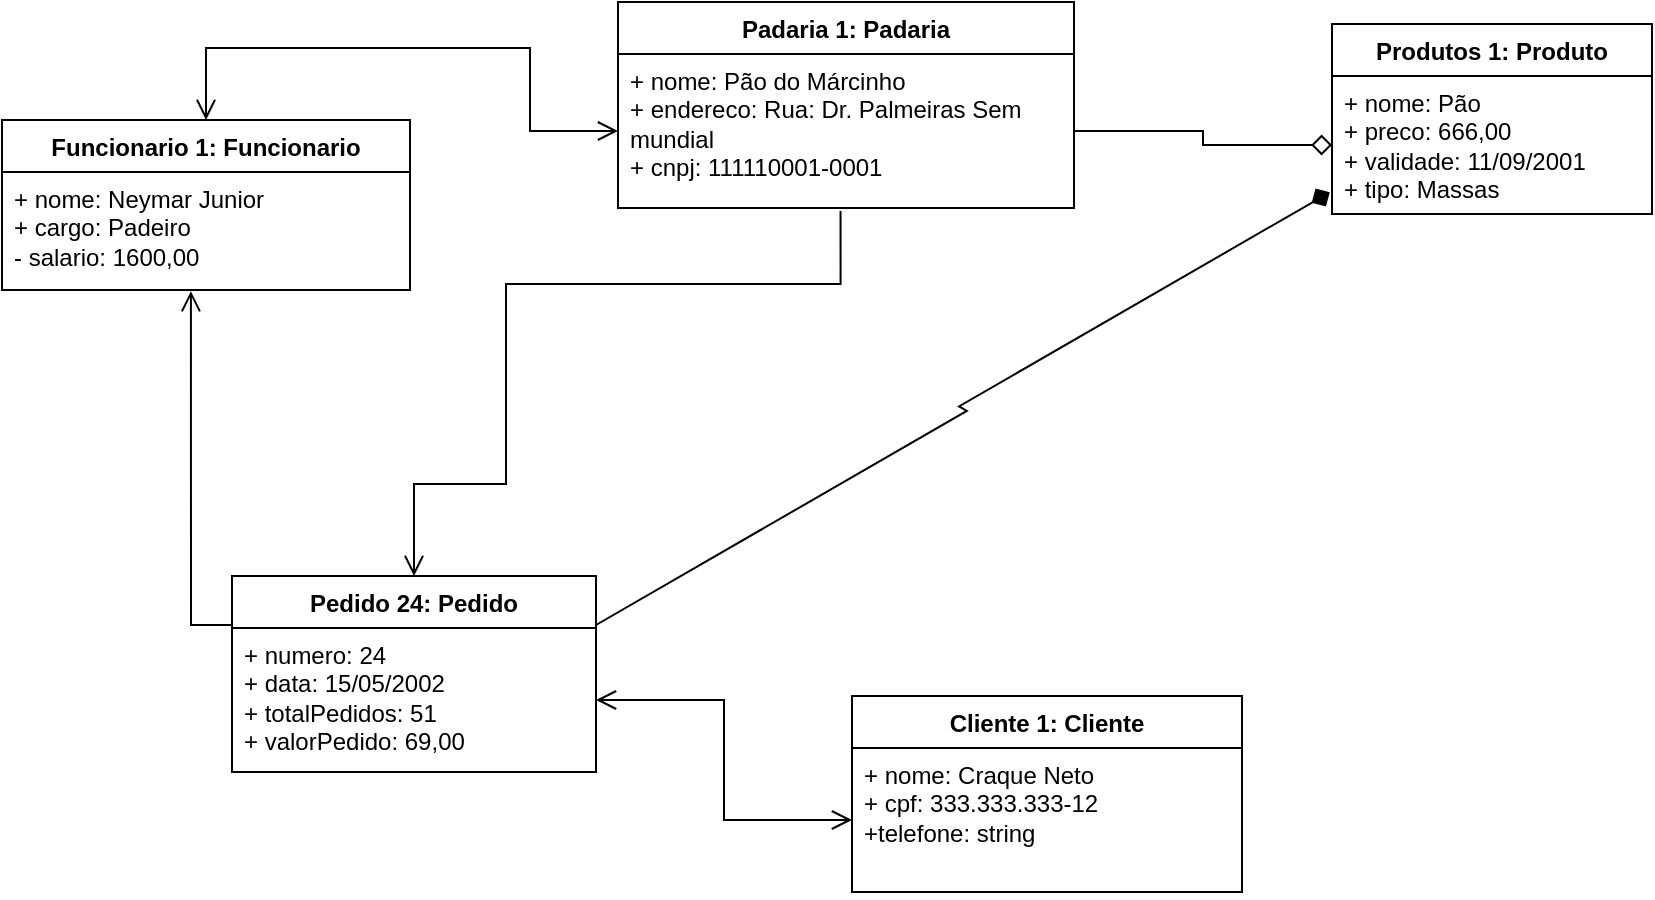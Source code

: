 <mxfile version="26.2.13">
  <diagram name="Página-1" id="KDS0xW0gvQHXMWHqNDxD">
    <mxGraphModel dx="1327" dy="607" grid="0" gridSize="10" guides="1" tooltips="1" connect="1" arrows="1" fold="1" page="0" pageScale="1" pageWidth="827" pageHeight="1169" math="0" shadow="0">
      <root>
        <mxCell id="0" />
        <mxCell id="1" parent="0" />
        <mxCell id="Uwf0c9YL4ycJaXKZoD-7-5" value="Produtos 1: Produto" style="swimlane;fontStyle=1;align=center;verticalAlign=top;childLayout=stackLayout;horizontal=1;startSize=26;horizontalStack=0;resizeParent=1;resizeParentMax=0;resizeLast=0;collapsible=1;marginBottom=0;whiteSpace=wrap;html=1;" vertex="1" parent="1">
          <mxGeometry x="438" y="281" width="160" height="95" as="geometry" />
        </mxCell>
        <mxCell id="Uwf0c9YL4ycJaXKZoD-7-6" value="+ nome: Pão&lt;div&gt;+ preco: 666,00&lt;/div&gt;&lt;div&gt;+ validade: 11/09/2001&lt;/div&gt;&lt;div&gt;+ tipo: Massas&lt;/div&gt;" style="text;strokeColor=none;fillColor=none;align=left;verticalAlign=top;spacingLeft=4;spacingRight=4;overflow=hidden;rotatable=0;points=[[0,0.5],[1,0.5]];portConstraint=eastwest;whiteSpace=wrap;html=1;" vertex="1" parent="Uwf0c9YL4ycJaXKZoD-7-5">
          <mxGeometry y="26" width="160" height="69" as="geometry" />
        </mxCell>
        <mxCell id="Uwf0c9YL4ycJaXKZoD-7-9" value="Padaria 1: Padaria" style="swimlane;fontStyle=1;align=center;verticalAlign=top;childLayout=stackLayout;horizontal=1;startSize=26;horizontalStack=0;resizeParent=1;resizeParentMax=0;resizeLast=0;collapsible=1;marginBottom=0;whiteSpace=wrap;html=1;" vertex="1" parent="1">
          <mxGeometry x="81" y="270" width="228" height="103" as="geometry" />
        </mxCell>
        <mxCell id="Uwf0c9YL4ycJaXKZoD-7-10" value="+ nome: Pão do Márcinho&lt;div&gt;+ endereco: Rua: Dr. Palmeiras Sem mundial&lt;/div&gt;&lt;div&gt;+ cnpj: 111110001-0001&lt;/div&gt;" style="text;strokeColor=none;fillColor=none;align=left;verticalAlign=top;spacingLeft=4;spacingRight=4;overflow=hidden;rotatable=0;points=[[0,0.5],[1,0.5]];portConstraint=eastwest;whiteSpace=wrap;html=1;" vertex="1" parent="Uwf0c9YL4ycJaXKZoD-7-9">
          <mxGeometry y="26" width="228" height="77" as="geometry" />
        </mxCell>
        <mxCell id="Uwf0c9YL4ycJaXKZoD-7-13" value="Funcionario 1: Funcionario" style="swimlane;fontStyle=1;align=center;verticalAlign=top;childLayout=stackLayout;horizontal=1;startSize=26;horizontalStack=0;resizeParent=1;resizeParentMax=0;resizeLast=0;collapsible=1;marginBottom=0;whiteSpace=wrap;html=1;" vertex="1" parent="1">
          <mxGeometry x="-227" y="329" width="204" height="85" as="geometry" />
        </mxCell>
        <mxCell id="Uwf0c9YL4ycJaXKZoD-7-14" value="+ nome: Neymar Junior&lt;div&gt;+ cargo: Padeiro&lt;/div&gt;&lt;div&gt;- salario: 1600,00&lt;/div&gt;" style="text;strokeColor=none;fillColor=none;align=left;verticalAlign=top;spacingLeft=4;spacingRight=4;overflow=hidden;rotatable=0;points=[[0,0.5],[1,0.5]];portConstraint=eastwest;whiteSpace=wrap;html=1;" vertex="1" parent="Uwf0c9YL4ycJaXKZoD-7-13">
          <mxGeometry y="26" width="204" height="59" as="geometry" />
        </mxCell>
        <mxCell id="Uwf0c9YL4ycJaXKZoD-7-17" style="edgeStyle=isometricEdgeStyle;rounded=0;orthogonalLoop=1;jettySize=auto;html=1;exitX=1;exitY=0.25;exitDx=0;exitDy=0;entryX=-0.007;entryY=0.843;entryDx=0;entryDy=0;fontSize=12;startSize=8;endSize=8;endArrow=diamond;endFill=1;entryPerimeter=0;" edge="1" parent="1" source="Uwf0c9YL4ycJaXKZoD-7-18" target="Uwf0c9YL4ycJaXKZoD-7-6">
          <mxGeometry relative="1" as="geometry">
            <Array as="points" />
            <mxPoint x="438" y="409.5" as="targetPoint" />
          </mxGeometry>
        </mxCell>
        <mxCell id="Uwf0c9YL4ycJaXKZoD-7-18" value="Pedido 24: Pedido" style="swimlane;fontStyle=1;align=center;verticalAlign=top;childLayout=stackLayout;horizontal=1;startSize=26;horizontalStack=0;resizeParent=1;resizeParentMax=0;resizeLast=0;collapsible=1;marginBottom=0;whiteSpace=wrap;html=1;" vertex="1" parent="1">
          <mxGeometry x="-112" y="557" width="182" height="98" as="geometry" />
        </mxCell>
        <mxCell id="Uwf0c9YL4ycJaXKZoD-7-19" value="+ numero: 24&lt;div&gt;+ data: 15/05/2002&lt;/div&gt;&lt;div&gt;+ totalPedidos: 51&lt;/div&gt;&lt;div&gt;+ valorPedido: 69,00&lt;/div&gt;" style="text;strokeColor=none;fillColor=none;align=left;verticalAlign=top;spacingLeft=4;spacingRight=4;overflow=hidden;rotatable=0;points=[[0,0.5],[1,0.5]];portConstraint=eastwest;whiteSpace=wrap;html=1;" vertex="1" parent="Uwf0c9YL4ycJaXKZoD-7-18">
          <mxGeometry y="26" width="182" height="72" as="geometry" />
        </mxCell>
        <mxCell id="Uwf0c9YL4ycJaXKZoD-7-22" value="Cliente 1: Cliente" style="swimlane;fontStyle=1;align=center;verticalAlign=top;childLayout=stackLayout;horizontal=1;startSize=26;horizontalStack=0;resizeParent=1;resizeParentMax=0;resizeLast=0;collapsible=1;marginBottom=0;whiteSpace=wrap;html=1;" vertex="1" parent="1">
          <mxGeometry x="198" y="617" width="195" height="98" as="geometry" />
        </mxCell>
        <mxCell id="Uwf0c9YL4ycJaXKZoD-7-23" value="+ nome: Craque Neto&lt;div&gt;+ cpf: 333.333.333-12&lt;/div&gt;&lt;div&gt;+telefone: string&lt;/div&gt;" style="text;strokeColor=none;fillColor=none;align=left;verticalAlign=top;spacingLeft=4;spacingRight=4;overflow=hidden;rotatable=0;points=[[0,0.5],[1,0.5]];portConstraint=eastwest;whiteSpace=wrap;html=1;" vertex="1" parent="Uwf0c9YL4ycJaXKZoD-7-22">
          <mxGeometry y="26" width="195" height="72" as="geometry" />
        </mxCell>
        <mxCell id="Uwf0c9YL4ycJaXKZoD-7-26" style="edgeStyle=orthogonalEdgeStyle;rounded=0;orthogonalLoop=1;jettySize=auto;html=1;exitX=0;exitY=0.5;exitDx=0;exitDy=0;entryX=0.5;entryY=0;entryDx=0;entryDy=0;fontSize=12;startSize=8;endSize=8;endArrow=open;endFill=0;startArrow=open;startFill=0;" edge="1" parent="1" source="Uwf0c9YL4ycJaXKZoD-7-10" target="Uwf0c9YL4ycJaXKZoD-7-13">
          <mxGeometry relative="1" as="geometry">
            <Array as="points">
              <mxPoint x="37" y="335" />
              <mxPoint x="37" y="293" />
              <mxPoint x="-125" y="293" />
            </Array>
          </mxGeometry>
        </mxCell>
        <mxCell id="Uwf0c9YL4ycJaXKZoD-7-27" style="edgeStyle=orthogonalEdgeStyle;rounded=0;orthogonalLoop=1;jettySize=auto;html=1;exitX=1;exitY=0.5;exitDx=0;exitDy=0;entryX=0;entryY=0.5;entryDx=0;entryDy=0;fontSize=12;startSize=8;endSize=8;endArrow=diamond;endFill=0;" edge="1" parent="1" source="Uwf0c9YL4ycJaXKZoD-7-10" target="Uwf0c9YL4ycJaXKZoD-7-6">
          <mxGeometry relative="1" as="geometry" />
        </mxCell>
        <mxCell id="Uwf0c9YL4ycJaXKZoD-7-28" style="rounded=0;orthogonalLoop=1;jettySize=auto;html=1;exitX=1;exitY=0.5;exitDx=0;exitDy=0;entryX=0;entryY=0.5;entryDx=0;entryDy=0;fontSize=12;startSize=8;endSize=8;endArrow=open;endFill=0;edgeStyle=orthogonalEdgeStyle;startArrow=open;startFill=0;" edge="1" parent="1" source="Uwf0c9YL4ycJaXKZoD-7-19" target="Uwf0c9YL4ycJaXKZoD-7-23">
          <mxGeometry relative="1" as="geometry" />
        </mxCell>
        <mxCell id="Uwf0c9YL4ycJaXKZoD-7-29" style="edgeStyle=orthogonalEdgeStyle;rounded=0;orthogonalLoop=1;jettySize=auto;html=1;exitX=0;exitY=0.25;exitDx=0;exitDy=0;entryX=0.463;entryY=1.01;entryDx=0;entryDy=0;entryPerimeter=0;fontSize=12;startSize=8;endSize=8;endArrow=open;endFill=0;" edge="1" parent="1" source="Uwf0c9YL4ycJaXKZoD-7-18" target="Uwf0c9YL4ycJaXKZoD-7-14">
          <mxGeometry relative="1" as="geometry">
            <mxPoint x="-141.524" y="484.868" as="targetPoint" />
          </mxGeometry>
        </mxCell>
        <mxCell id="Uwf0c9YL4ycJaXKZoD-7-31" style="edgeStyle=orthogonalEdgeStyle;rounded=0;orthogonalLoop=1;jettySize=auto;html=1;exitX=0.5;exitY=0;exitDx=0;exitDy=0;fontSize=12;startSize=8;endSize=8;entryX=0.488;entryY=1.02;entryDx=0;entryDy=0;entryPerimeter=0;endArrow=none;startFill=0;startArrow=open;" edge="1" parent="1" source="Uwf0c9YL4ycJaXKZoD-7-18" target="Uwf0c9YL4ycJaXKZoD-7-10">
          <mxGeometry relative="1" as="geometry">
            <mxPoint x="195" y="377" as="targetPoint" />
            <Array as="points">
              <mxPoint x="-21" y="511" />
              <mxPoint x="25" y="511" />
              <mxPoint x="25" y="411" />
              <mxPoint x="192" y="411" />
            </Array>
          </mxGeometry>
        </mxCell>
      </root>
    </mxGraphModel>
  </diagram>
</mxfile>
